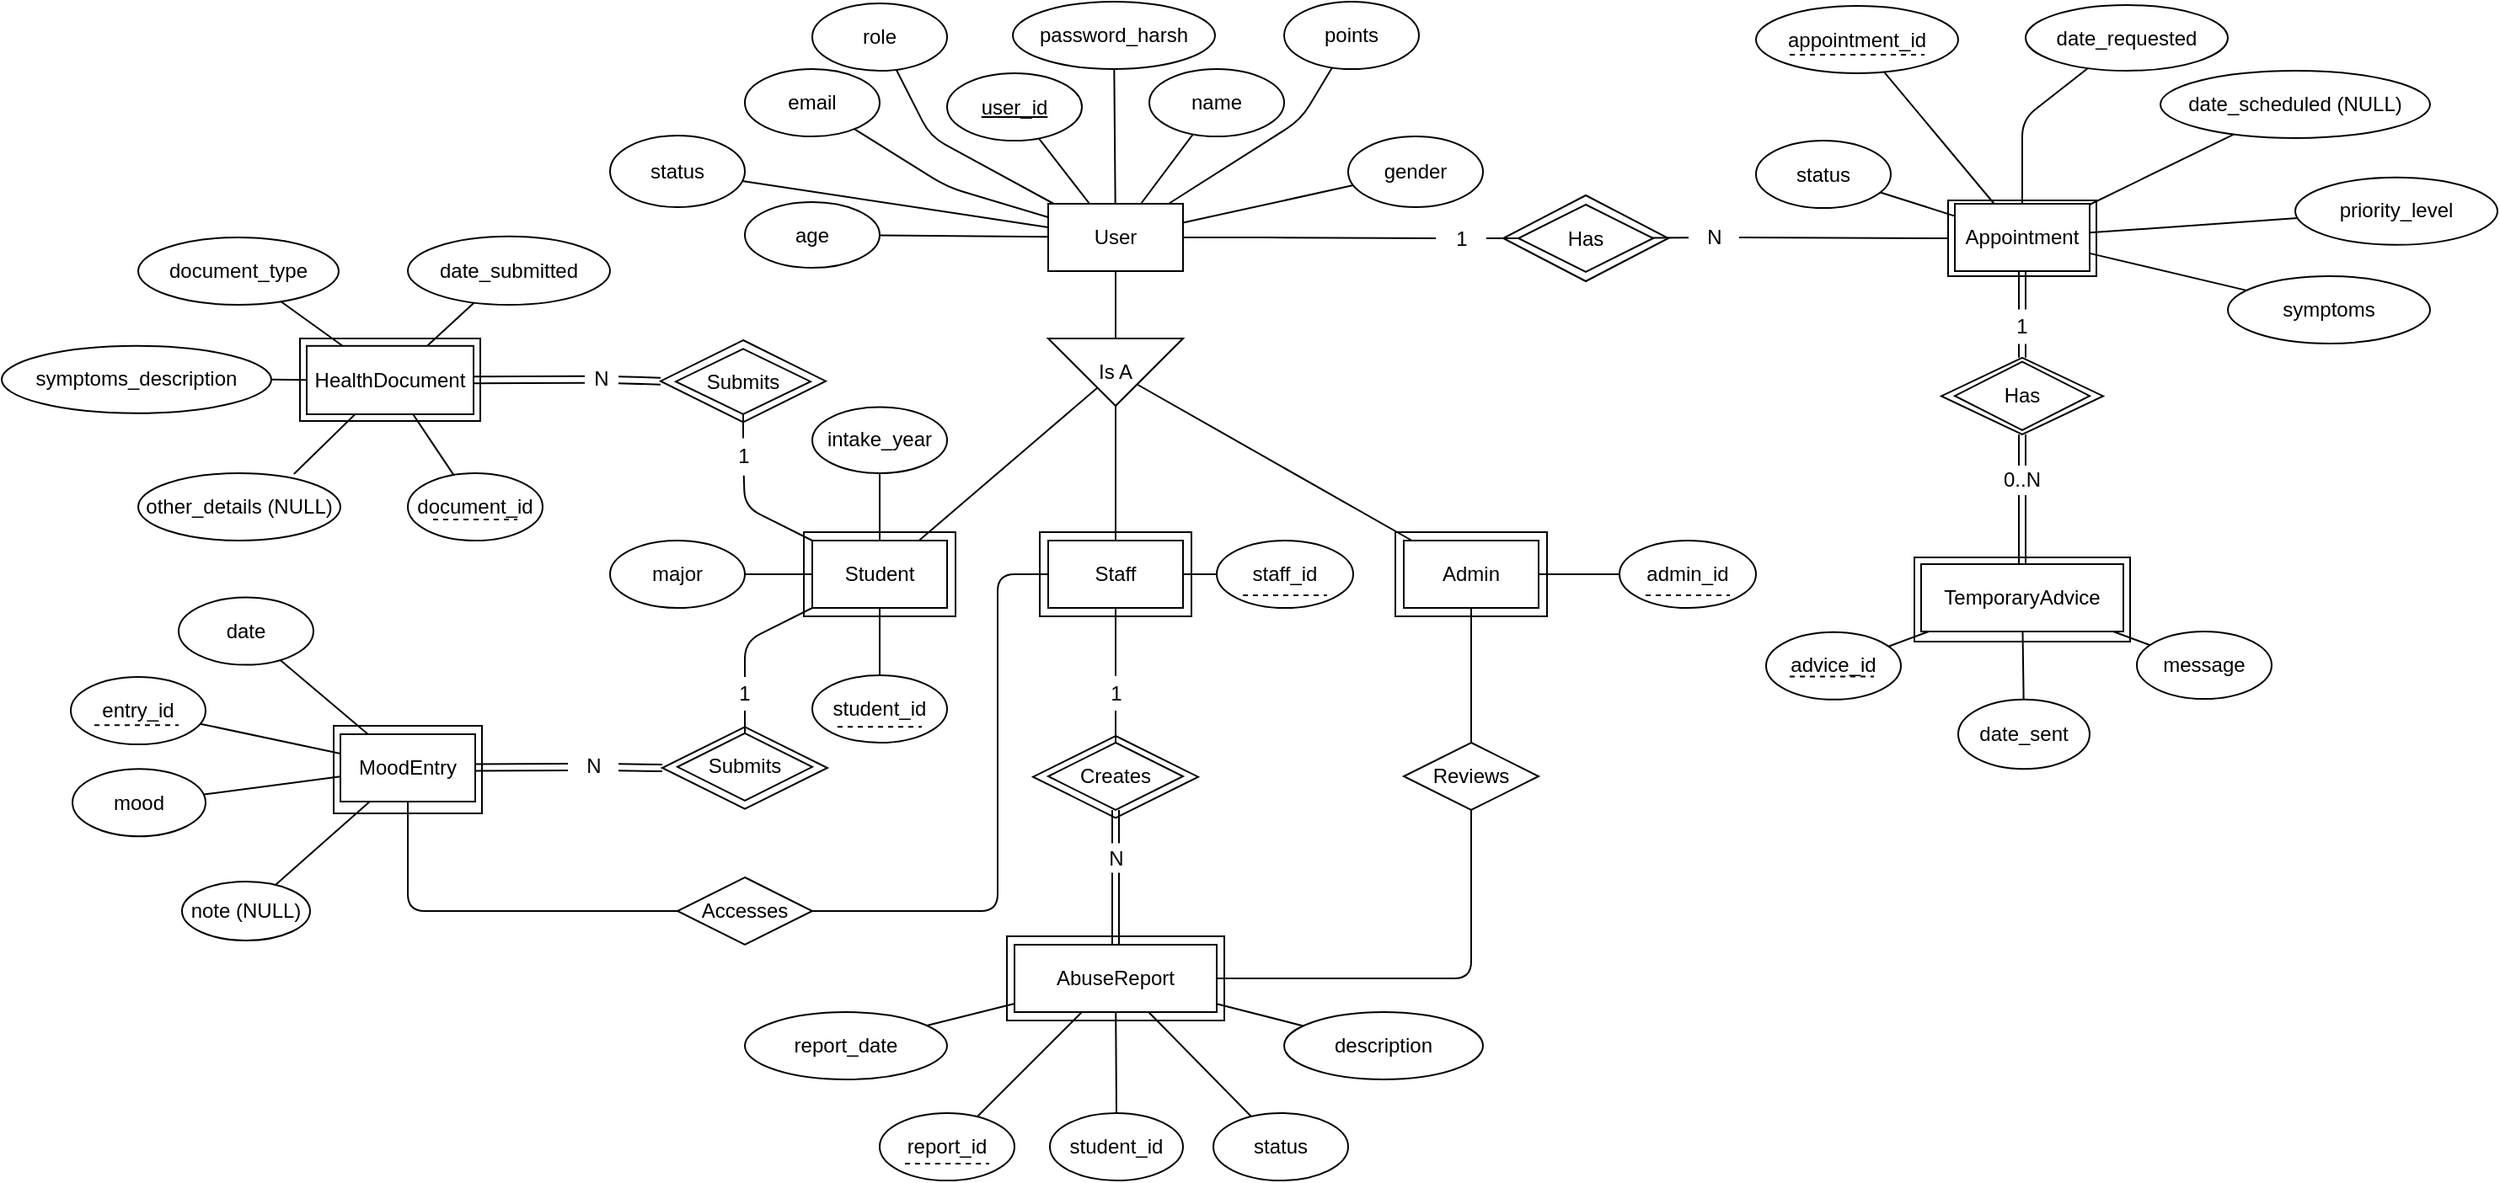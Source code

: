 <mxfile>
    <diagram id="xDIs4j-o2CHhra0XcPzP" name="Page-1">
        <mxGraphModel dx="1399" dy="563" grid="1" gridSize="10" guides="1" tooltips="1" connect="1" arrows="1" fold="1" page="1" pageScale="1" pageWidth="850" pageHeight="1100" math="0" shadow="0">
            <root>
                <mxCell id="0"/>
                <mxCell id="1" parent="0"/>
                <mxCell id="173" value="" style="rounded=0;whiteSpace=wrap;html=1;" parent="1" vertex="1">
                    <mxGeometry x="346" y="355" width="90" height="50" as="geometry"/>
                </mxCell>
                <mxCell id="172" value="" style="rounded=0;whiteSpace=wrap;html=1;" parent="1" vertex="1">
                    <mxGeometry x="135" y="355" width="90" height="50" as="geometry"/>
                </mxCell>
                <mxCell id="171" value="" style="rounded=0;whiteSpace=wrap;html=1;" parent="1" vertex="1">
                    <mxGeometry x="-5" y="355" width="90" height="50" as="geometry"/>
                </mxCell>
                <mxCell id="143" value="" style="rounded=0;whiteSpace=wrap;html=1;" parent="1" vertex="1">
                    <mxGeometry x="115.5" y="595" width="129" height="50" as="geometry"/>
                </mxCell>
                <mxCell id="141" style="edgeStyle=none;html=1;endArrow=none;endFill=0;" parent="1" source="139" target="126" edge="1">
                    <mxGeometry relative="1" as="geometry">
                        <mxPoint x="391" y="476" as="sourcePoint"/>
                    </mxGeometry>
                </mxCell>
                <mxCell id="142" style="edgeStyle=none;html=1;endArrow=none;endFill=0;" parent="1" source="139" target="7" edge="1">
                    <mxGeometry relative="1" as="geometry">
                        <Array as="points">
                            <mxPoint x="391" y="620"/>
                        </Array>
                        <mxPoint x="391" y="524" as="sourcePoint"/>
                    </mxGeometry>
                </mxCell>
                <mxCell id="138" value="" style="rounded=0;whiteSpace=wrap;html=1;" parent="1" vertex="1">
                    <mxGeometry x="654" y="370" width="128" height="50" as="geometry"/>
                </mxCell>
                <mxCell id="137" value="" style="rhombus;whiteSpace=wrap;html=1;" parent="1" vertex="1">
                    <mxGeometry x="670" y="251.4" width="96" height="45.6" as="geometry"/>
                </mxCell>
                <mxCell id="136" value="" style="rounded=0;whiteSpace=wrap;html=1;" parent="1" vertex="1">
                    <mxGeometry x="-284" y="470" width="88" height="52" as="geometry"/>
                </mxCell>
                <mxCell id="133" value="" style="rhombus;whiteSpace=wrap;html=1;" parent="1" vertex="1">
                    <mxGeometry x="-90" y="241" width="98" height="48.65" as="geometry"/>
                </mxCell>
                <mxCell id="132" value="" style="rhombus;whiteSpace=wrap;html=1;" parent="1" vertex="1">
                    <mxGeometry x="-89" y="470.67" width="98" height="48.65" as="geometry"/>
                </mxCell>
                <mxCell id="131" value="" style="rounded=0;whiteSpace=wrap;html=1;" parent="1" vertex="1">
                    <mxGeometry x="-304" y="240" width="107" height="49" as="geometry"/>
                </mxCell>
                <mxCell id="130" value="" style="rhombus;whiteSpace=wrap;html=1;" parent="1" vertex="1">
                    <mxGeometry x="131" y="476" width="98" height="48.65" as="geometry"/>
                </mxCell>
                <mxCell id="107" value="" style="rounded=0;whiteSpace=wrap;html=1;" parent="1" vertex="1">
                    <mxGeometry x="674" y="158" width="88" height="45" as="geometry"/>
                </mxCell>
                <mxCell id="109" value="" style="rhombus;whiteSpace=wrap;html=1;" parent="1" vertex="1">
                    <mxGeometry x="410" y="155" width="98" height="51" as="geometry"/>
                </mxCell>
                <mxCell id="13" style="edgeStyle=none;html=1;endArrow=none;endFill=0;" parent="1" source="2" target="8" edge="1">
                    <mxGeometry relative="1" as="geometry"/>
                </mxCell>
                <mxCell id="14" style="edgeStyle=none;html=1;endArrow=none;endFill=0;" parent="1" source="2" target="12" edge="1">
                    <mxGeometry relative="1" as="geometry">
                        <mxPoint x="180" y="160" as="sourcePoint"/>
                    </mxGeometry>
                </mxCell>
                <mxCell id="15" style="edgeStyle=none;html=1;endArrow=none;endFill=0;" parent="1" source="2" target="9" edge="1">
                    <mxGeometry relative="1" as="geometry">
                        <Array as="points">
                            <mxPoint x="80" y="150"/>
                        </Array>
                    </mxGeometry>
                </mxCell>
                <mxCell id="16" style="edgeStyle=none;html=1;endArrow=none;endFill=0;" parent="1" source="2" target="10" edge="1">
                    <mxGeometry relative="1" as="geometry"/>
                </mxCell>
                <mxCell id="17" style="edgeStyle=none;html=1;endArrow=none;endFill=0;" parent="1" source="2" target="11" edge="1">
                    <mxGeometry relative="1" as="geometry">
                        <Array as="points">
                            <mxPoint x="70" y="120"/>
                        </Array>
                    </mxGeometry>
                </mxCell>
                <mxCell id="19" style="edgeStyle=none;html=1;endArrow=none;endFill=0;" parent="1" source="2" target="18" edge="1">
                    <mxGeometry relative="1" as="geometry">
                        <Array as="points"/>
                    </mxGeometry>
                </mxCell>
                <mxCell id="22" style="edgeStyle=none;html=1;endArrow=none;endFill=0;" parent="1" source="2" target="21" edge="1">
                    <mxGeometry relative="1" as="geometry">
                        <Array as="points">
                            <mxPoint x="290" y="110"/>
                        </Array>
                    </mxGeometry>
                </mxCell>
                <mxCell id="71" style="edgeStyle=none;html=1;endArrow=none;endFill=0;" parent="1" source="72" target="70" edge="1">
                    <mxGeometry relative="1" as="geometry"/>
                </mxCell>
                <mxCell id="81" style="edgeStyle=none;html=1;endArrow=none;endFill=0;" parent="1" source="82" target="80" edge="1">
                    <mxGeometry relative="1" as="geometry"/>
                </mxCell>
                <mxCell id="91" style="edgeStyle=none;html=1;endArrow=none;endFill=0;entryX=0.5;entryY=0;entryDx=0;entryDy=0;shape=link;" parent="1" source="93" target="137" edge="1">
                    <mxGeometry relative="1" as="geometry">
                        <Array as="points"/>
                    </mxGeometry>
                </mxCell>
                <mxCell id="101" style="edgeStyle=none;html=1;endArrow=none;endFill=0;" parent="1" source="102" target="90" edge="1">
                    <mxGeometry relative="1" as="geometry">
                        <mxPoint x="355.254" y="690" as="sourcePoint"/>
                    </mxGeometry>
                </mxCell>
                <mxCell id="2" value="User" style="rounded=0;whiteSpace=wrap;html=1;" parent="1" vertex="1">
                    <mxGeometry x="140" y="160" width="80" height="40" as="geometry"/>
                </mxCell>
                <mxCell id="24" style="edgeStyle=none;html=1;endArrow=none;endFill=0;" parent="1" source="3" target="23" edge="1">
                    <mxGeometry relative="1" as="geometry"/>
                </mxCell>
                <mxCell id="28" style="edgeStyle=none;html=1;endArrow=none;endFill=0;" parent="1" source="3" target="27" edge="1">
                    <mxGeometry relative="1" as="geometry">
                        <Array as="points">
                            <mxPoint x="718" y="110"/>
                        </Array>
                    </mxGeometry>
                </mxCell>
                <mxCell id="31" style="edgeStyle=none;html=1;endArrow=none;endFill=0;" parent="1" source="3" target="30" edge="1">
                    <mxGeometry relative="1" as="geometry"/>
                </mxCell>
                <mxCell id="32" style="edgeStyle=none;html=1;endArrow=none;endFill=0;" parent="1" source="3" target="29" edge="1">
                    <mxGeometry relative="1" as="geometry"/>
                </mxCell>
                <mxCell id="34" style="edgeStyle=none;html=1;endArrow=none;endFill=0;" parent="1" source="3" target="33" edge="1">
                    <mxGeometry relative="1" as="geometry">
                        <Array as="points"/>
                    </mxGeometry>
                </mxCell>
                <mxCell id="36" style="edgeStyle=none;html=1;endArrow=none;endFill=0;" parent="1" source="3" target="35" edge="1">
                    <mxGeometry relative="1" as="geometry"/>
                </mxCell>
                <mxCell id="108" value="" style="edgeStyle=none;html=1;endArrow=none;endFill=0;exitX=0;exitY=0.5;exitDx=0;exitDy=0;" parent="1" source="107" target="74" edge="1">
                    <mxGeometry relative="1" as="geometry">
                        <mxPoint x="676" y="180" as="sourcePoint"/>
                    </mxGeometry>
                </mxCell>
                <mxCell id="3" value="Appointment" style="rounded=0;whiteSpace=wrap;html=1;" parent="1" vertex="1">
                    <mxGeometry x="678" y="160" width="80" height="40" as="geometry"/>
                </mxCell>
                <mxCell id="4" value="Mood&lt;span style=&quot;background-color: transparent;&quot;&gt;Entry&lt;/span&gt;" style="rounded=0;whiteSpace=wrap;html=1;" parent="1" vertex="1">
                    <mxGeometry x="-280" y="475.0" width="80" height="40" as="geometry"/>
                </mxCell>
                <mxCell id="47" style="edgeStyle=none;html=1;endArrow=none;endFill=0;" parent="1" source="5" target="46" edge="1">
                    <mxGeometry relative="1" as="geometry"/>
                </mxCell>
                <mxCell id="48" style="edgeStyle=none;html=1;endArrow=none;endFill=0;" parent="1" source="5" target="44" edge="1">
                    <mxGeometry relative="1" as="geometry">
                        <mxPoint x="-192.31" y="327.324" as="targetPoint"/>
                    </mxGeometry>
                </mxCell>
                <mxCell id="5" value="HealthDocument" style="rounded=0;whiteSpace=wrap;html=1;" parent="1" vertex="1">
                    <mxGeometry x="-300" y="244.4" width="99" height="40.6" as="geometry"/>
                </mxCell>
                <mxCell id="6" value="TemporaryAdvice" style="rounded=0;whiteSpace=wrap;html=1;" parent="1" vertex="1">
                    <mxGeometry x="658" y="374.0" width="120" height="40" as="geometry"/>
                </mxCell>
                <mxCell id="67" style="edgeStyle=none;html=1;endArrow=none;endFill=0;" parent="1" source="7" target="66" edge="1">
                    <mxGeometry relative="1" as="geometry"/>
                </mxCell>
                <mxCell id="7" value="AbuseReport" style="rounded=0;whiteSpace=wrap;html=1;" parent="1" vertex="1">
                    <mxGeometry x="120" y="600.0" width="120" height="40" as="geometry"/>
                </mxCell>
                <mxCell id="8" value="&lt;u&gt;user_id&lt;/u&gt;" style="ellipse;whiteSpace=wrap;html=1;" parent="1" vertex="1">
                    <mxGeometry x="80" y="82.5" width="80" height="40" as="geometry"/>
                </mxCell>
                <mxCell id="9" value="email" style="ellipse;whiteSpace=wrap;html=1;" parent="1" vertex="1">
                    <mxGeometry x="-40" y="80" width="80" height="40" as="geometry"/>
                </mxCell>
                <mxCell id="10" value="password_harsh" style="ellipse;whiteSpace=wrap;html=1;" parent="1" vertex="1">
                    <mxGeometry x="119" y="40" width="120" height="40" as="geometry"/>
                </mxCell>
                <mxCell id="11" value="role" style="ellipse;whiteSpace=wrap;html=1;" parent="1" vertex="1">
                    <mxGeometry y="41" width="80" height="40" as="geometry"/>
                </mxCell>
                <mxCell id="12" value="name" style="ellipse;whiteSpace=wrap;html=1;" parent="1" vertex="1">
                    <mxGeometry x="200" y="80" width="80" height="40" as="geometry"/>
                </mxCell>
                <mxCell id="18" value="status" style="ellipse;whiteSpace=wrap;html=1;" parent="1" vertex="1">
                    <mxGeometry x="-120" y="119.5" width="80" height="42.5" as="geometry"/>
                </mxCell>
                <mxCell id="21" value="points" style="ellipse;whiteSpace=wrap;html=1;" parent="1" vertex="1">
                    <mxGeometry x="280" y="40" width="80" height="40" as="geometry"/>
                </mxCell>
                <mxCell id="23" value="appointment_id" style="ellipse;whiteSpace=wrap;html=1;" parent="1" vertex="1">
                    <mxGeometry x="560" y="42.5" width="120" height="40" as="geometry"/>
                </mxCell>
                <mxCell id="25" value="" style="endArrow=none;dashed=1;html=1;" parent="1" edge="1">
                    <mxGeometry width="50" height="50" relative="1" as="geometry">
                        <mxPoint x="580" y="71.5" as="sourcePoint"/>
                        <mxPoint x="660" y="71.5" as="targetPoint"/>
                    </mxGeometry>
                </mxCell>
                <mxCell id="27" value="date_requested" style="ellipse;whiteSpace=wrap;html=1;" parent="1" vertex="1">
                    <mxGeometry x="720" y="42" width="120" height="39" as="geometry"/>
                </mxCell>
                <mxCell id="29" value="date_scheduled (NULL)" style="ellipse;whiteSpace=wrap;html=1;" parent="1" vertex="1">
                    <mxGeometry x="800" y="81" width="160" height="40" as="geometry"/>
                </mxCell>
                <mxCell id="30" value="symptoms" style="ellipse;whiteSpace=wrap;html=1;" parent="1" vertex="1">
                    <mxGeometry x="840" y="203" width="120" height="40" as="geometry"/>
                </mxCell>
                <mxCell id="33" value="priority_level" style="ellipse;whiteSpace=wrap;html=1;" parent="1" vertex="1">
                    <mxGeometry x="880" y="144.4" width="120" height="40" as="geometry"/>
                </mxCell>
                <mxCell id="35" value="status" style="ellipse;whiteSpace=wrap;html=1;" parent="1" vertex="1">
                    <mxGeometry x="560" y="122.5" width="80" height="40" as="geometry"/>
                </mxCell>
                <mxCell id="38" value="" style="edgeStyle=none;html=1;endArrow=none;endFill=0;" parent="1" source="37" target="4" edge="1">
                    <mxGeometry relative="1" as="geometry"/>
                </mxCell>
                <mxCell id="37" value="entry_id" style="ellipse;whiteSpace=wrap;html=1;" parent="1" vertex="1">
                    <mxGeometry x="-440" y="441.0" width="80" height="40" as="geometry"/>
                </mxCell>
                <mxCell id="40" value="" style="edgeStyle=none;html=1;endArrow=none;endFill=0;" parent="1" source="39" target="4" edge="1">
                    <mxGeometry relative="1" as="geometry">
                        <mxPoint x="-225.701" y="433.803" as="sourcePoint"/>
                    </mxGeometry>
                </mxCell>
                <mxCell id="39" value="date" style="ellipse;whiteSpace=wrap;html=1;" parent="1" vertex="1">
                    <mxGeometry x="-376" y="393.8" width="80" height="40" as="geometry"/>
                </mxCell>
                <mxCell id="42" style="edgeStyle=none;html=1;endArrow=none;endFill=0;" parent="1" source="41" target="4" edge="1">
                    <mxGeometry relative="1" as="geometry"/>
                </mxCell>
                <mxCell id="41" value="mood" style="ellipse;whiteSpace=wrap;html=1;" parent="1" vertex="1">
                    <mxGeometry x="-439" y="495.6" width="79" height="40" as="geometry"/>
                </mxCell>
                <mxCell id="43" value="" style="endArrow=none;dashed=1;html=1;" parent="1" edge="1">
                    <mxGeometry width="50" height="50" relative="1" as="geometry">
                        <mxPoint x="-426" y="469.67" as="sourcePoint"/>
                        <mxPoint x="-376" y="469.67" as="targetPoint"/>
                    </mxGeometry>
                </mxCell>
                <mxCell id="44" value="document_id" style="ellipse;whiteSpace=wrap;html=1;" parent="1" vertex="1">
                    <mxGeometry x="-240" y="320" width="80" height="40" as="geometry"/>
                </mxCell>
                <mxCell id="45" value="" style="endArrow=none;dashed=1;html=1;" parent="1" edge="1">
                    <mxGeometry width="50" height="50" relative="1" as="geometry">
                        <mxPoint x="-225" y="347.5" as="sourcePoint"/>
                        <mxPoint x="-175" y="347.5" as="targetPoint"/>
                        <Array as="points">
                            <mxPoint x="-175" y="347.5"/>
                        </Array>
                    </mxGeometry>
                </mxCell>
                <mxCell id="46" value="date_submitted" style="ellipse;whiteSpace=wrap;html=1;" parent="1" vertex="1">
                    <mxGeometry x="-240" y="179.4" width="120" height="40.6" as="geometry"/>
                </mxCell>
                <mxCell id="50" style="edgeStyle=none;html=1;endArrow=none;endFill=0;" parent="1" source="49" target="5" edge="1">
                    <mxGeometry relative="1" as="geometry"/>
                </mxCell>
                <mxCell id="49" value="symptoms_description" style="ellipse;whiteSpace=wrap;html=1;" parent="1" vertex="1">
                    <mxGeometry x="-481" y="244.4" width="160" height="40" as="geometry"/>
                </mxCell>
                <mxCell id="52" style="edgeStyle=none;html=1;endArrow=none;endFill=0;exitX=0.77;exitY=0.012;exitDx=0;exitDy=0;exitPerimeter=0;" parent="1" source="51" target="5" edge="1">
                    <mxGeometry relative="1" as="geometry">
                        <mxPoint x="-271.459" y="326.577" as="sourcePoint"/>
                    </mxGeometry>
                </mxCell>
                <mxCell id="51" value="other_details (NULL)" style="ellipse;whiteSpace=wrap;html=1;" parent="1" vertex="1">
                    <mxGeometry x="-400" y="320" width="120" height="40" as="geometry"/>
                </mxCell>
                <mxCell id="55" style="edgeStyle=none;html=1;endArrow=none;endFill=0;" parent="1" source="53" target="6" edge="1">
                    <mxGeometry relative="1" as="geometry"/>
                </mxCell>
                <mxCell id="53" value="advice_id" style="ellipse;whiteSpace=wrap;html=1;" parent="1" vertex="1">
                    <mxGeometry x="566" y="414.4" width="80" height="40" as="geometry"/>
                </mxCell>
                <mxCell id="54" value="" style="endArrow=none;dashed=1;html=1;" parent="1" edge="1">
                    <mxGeometry width="50" height="50" relative="1" as="geometry">
                        <mxPoint x="580" y="440.77" as="sourcePoint"/>
                        <mxPoint x="630" y="440.77" as="targetPoint"/>
                    </mxGeometry>
                </mxCell>
                <mxCell id="59" style="edgeStyle=none;html=1;endArrow=none;endFill=0;" parent="1" source="58" target="6" edge="1">
                    <mxGeometry relative="1" as="geometry"/>
                </mxCell>
                <mxCell id="58" value="message" style="ellipse;whiteSpace=wrap;html=1;" parent="1" vertex="1">
                    <mxGeometry x="786" y="414.0" width="80" height="40" as="geometry"/>
                </mxCell>
                <mxCell id="61" style="edgeStyle=none;html=1;endArrow=none;endFill=0;" parent="1" source="60" target="6" edge="1">
                    <mxGeometry relative="1" as="geometry"/>
                </mxCell>
                <mxCell id="60" value="date_sent" style="ellipse;whiteSpace=wrap;html=1;" parent="1" vertex="1">
                    <mxGeometry x="680" y="454.4" width="78" height="41.2" as="geometry"/>
                </mxCell>
                <mxCell id="63" style="edgeStyle=none;html=1;endArrow=none;endFill=0;" parent="1" source="62" target="7" edge="1">
                    <mxGeometry relative="1" as="geometry"/>
                </mxCell>
                <mxCell id="62" value="report_id" style="ellipse;whiteSpace=wrap;html=1;" parent="1" vertex="1">
                    <mxGeometry x="40" y="700.0" width="80" height="40" as="geometry"/>
                </mxCell>
                <mxCell id="65" style="edgeStyle=none;html=1;endArrow=none;endFill=0;" parent="1" source="64" target="7" edge="1">
                    <mxGeometry relative="1" as="geometry"/>
                </mxCell>
                <mxCell id="64" value="description" style="ellipse;whiteSpace=wrap;html=1;" parent="1" vertex="1">
                    <mxGeometry x="280" y="640.0" width="118" height="40" as="geometry"/>
                </mxCell>
                <mxCell id="66" value="report_date" style="ellipse;whiteSpace=wrap;html=1;" parent="1" vertex="1">
                    <mxGeometry x="-40" y="640.0" width="120" height="40" as="geometry"/>
                </mxCell>
                <mxCell id="69" style="edgeStyle=none;html=1;endArrow=none;endFill=0;" parent="1" source="68" target="7" edge="1">
                    <mxGeometry relative="1" as="geometry"/>
                </mxCell>
                <mxCell id="68" value="status" style="ellipse;whiteSpace=wrap;html=1;" parent="1" vertex="1">
                    <mxGeometry x="238" y="700.0" width="80" height="40" as="geometry"/>
                </mxCell>
                <mxCell id="70" value="Has" style="rhombus;whiteSpace=wrap;html=1;" parent="1" vertex="1">
                    <mxGeometry x="419" y="160.5" width="80" height="40" as="geometry"/>
                </mxCell>
                <mxCell id="77" style="edgeStyle=none;html=1;endArrow=none;endFill=0;shape=link;" parent="1" source="79" target="4" edge="1">
                    <mxGeometry relative="1" as="geometry"/>
                </mxCell>
                <mxCell id="117" value="" style="edgeStyle=none;html=1;endArrow=none;endFill=0;shape=link;exitX=0;exitY=0.5;exitDx=0;exitDy=0;" parent="1" source="132" target="79" edge="1">
                    <mxGeometry relative="1" as="geometry"/>
                </mxCell>
                <mxCell id="75" value="Submits" style="rhombus;whiteSpace=wrap;html=1;" parent="1" vertex="1">
                    <mxGeometry x="-80" y="474.4" width="80" height="40" as="geometry"/>
                </mxCell>
                <mxCell id="83" style="edgeStyle=none;html=1;endArrow=none;endFill=0;shape=link;" parent="1" source="99" target="5" edge="1">
                    <mxGeometry relative="1" as="geometry">
                        <Array as="points"/>
                    </mxGeometry>
                </mxCell>
                <mxCell id="80" value="Submits" style="rhombus;whiteSpace=wrap;html=1;" parent="1" vertex="1">
                    <mxGeometry x="-81" y="246.2" width="80" height="38.8" as="geometry"/>
                </mxCell>
                <mxCell id="84" value="" style="edgeStyle=none;html=1;endArrow=none;endFill=0;" parent="1" source="70" target="74" edge="1">
                    <mxGeometry relative="1" as="geometry">
                        <mxPoint x="424.216" y="223.108" as="sourcePoint"/>
                        <mxPoint x="572" y="164.5" as="targetPoint"/>
                    </mxGeometry>
                </mxCell>
                <mxCell id="74" value="N" style="text;html=1;align=center;verticalAlign=middle;resizable=0;points=[];autosize=1;strokeColor=none;fillColor=none;" parent="1" vertex="1">
                    <mxGeometry x="520" y="165" width="30" height="30" as="geometry"/>
                </mxCell>
                <mxCell id="85" value="" style="edgeStyle=none;html=1;endArrow=none;endFill=0;" parent="1" source="2" target="72" edge="1">
                    <mxGeometry relative="1" as="geometry">
                        <mxPoint x="200" y="180" as="sourcePoint"/>
                        <mxPoint x="320" y="180" as="targetPoint"/>
                        <Array as="points">
                            <mxPoint x="260" y="180"/>
                        </Array>
                    </mxGeometry>
                </mxCell>
                <mxCell id="72" value="1" style="text;html=1;align=center;verticalAlign=middle;resizable=0;points=[];autosize=1;strokeColor=none;fillColor=none;" parent="1" vertex="1">
                    <mxGeometry x="370" y="165.5" width="30" height="30" as="geometry"/>
                </mxCell>
                <mxCell id="79" value="N" style="text;html=1;align=center;verticalAlign=middle;resizable=0;points=[];autosize=1;strokeColor=none;fillColor=none;" parent="1" vertex="1">
                    <mxGeometry x="-145" y="479.4" width="30" height="30" as="geometry"/>
                </mxCell>
                <mxCell id="124" value="" style="edgeStyle=none;html=1;endArrow=none;endFill=0;" parent="1" source="82" target="114" edge="1">
                    <mxGeometry relative="1" as="geometry">
                        <Array as="points">
                            <mxPoint x="-40" y="340"/>
                        </Array>
                    </mxGeometry>
                </mxCell>
                <mxCell id="82" value="1" style="text;html=1;align=center;verticalAlign=middle;whiteSpace=wrap;rounded=0;" parent="1" vertex="1">
                    <mxGeometry x="-48.5" y="299.2" width="15" height="22.2" as="geometry"/>
                </mxCell>
                <mxCell id="92" style="edgeStyle=none;html=1;endArrow=none;endFill=0;shape=link;" parent="1" source="97" target="6" edge="1">
                    <mxGeometry relative="1" as="geometry">
                        <mxPoint x="718" y="358.5" as="sourcePoint"/>
                        <Array as="points"/>
                    </mxGeometry>
                </mxCell>
                <mxCell id="89" value="Has" style="rhombus;whiteSpace=wrap;html=1;" parent="1" vertex="1">
                    <mxGeometry x="678" y="253.8" width="80" height="40.6" as="geometry"/>
                </mxCell>
                <mxCell id="104" style="edgeStyle=none;html=1;exitX=0.5;exitY=1;exitDx=0;exitDy=0;endArrow=none;endFill=0;shape=link;" parent="1" source="105" target="7" edge="1">
                    <mxGeometry relative="1" as="geometry">
                        <Array as="points"/>
                    </mxGeometry>
                </mxCell>
                <mxCell id="90" value="Creates" style="rhombus;whiteSpace=wrap;html=1;" parent="1" vertex="1">
                    <mxGeometry x="140" y="480.0" width="80" height="40" as="geometry"/>
                </mxCell>
                <mxCell id="96" value="" style="edgeStyle=none;html=1;endArrow=none;endFill=0;shape=link;" parent="1" source="3" target="93" edge="1">
                    <mxGeometry relative="1" as="geometry">
                        <mxPoint x="296" y="173" as="sourcePoint"/>
                        <mxPoint x="392" y="484" as="targetPoint"/>
                        <Array as="points"/>
                    </mxGeometry>
                </mxCell>
                <mxCell id="93" value="1" style="text;html=1;align=center;verticalAlign=middle;whiteSpace=wrap;rounded=0;" parent="1" vertex="1">
                    <mxGeometry x="708" y="222.7" width="20" height="20.6" as="geometry"/>
                </mxCell>
                <mxCell id="98" value="" style="edgeStyle=none;html=1;endArrow=none;endFill=0;shape=link;exitX=0.5;exitY=1;exitDx=0;exitDy=0;" parent="1" source="137" target="97" edge="1">
                    <mxGeometry relative="1" as="geometry">
                        <mxPoint x="719" y="303" as="sourcePoint"/>
                        <mxPoint x="914" y="630.2" as="targetPoint"/>
                        <Array as="points"/>
                    </mxGeometry>
                </mxCell>
                <mxCell id="97" value="0..N" style="text;html=1;align=center;verticalAlign=middle;whiteSpace=wrap;rounded=0;" parent="1" vertex="1">
                    <mxGeometry x="708" y="315.5" width="20" height="17.5" as="geometry"/>
                </mxCell>
                <mxCell id="100" value="" style="edgeStyle=none;html=1;endArrow=none;endFill=0;shape=link;exitX=0;exitY=0.5;exitDx=0;exitDy=0;" parent="1" source="133" target="99" edge="1">
                    <mxGeometry relative="1" as="geometry">
                        <mxPoint x="189" y="-195" as="sourcePoint"/>
                        <mxPoint x="361" y="-133" as="targetPoint"/>
                        <Array as="points"/>
                    </mxGeometry>
                </mxCell>
                <mxCell id="99" value="N" style="text;html=1;align=center;verticalAlign=middle;whiteSpace=wrap;rounded=0;" parent="1" vertex="1">
                    <mxGeometry x="-135" y="254.4" width="20" height="20" as="geometry"/>
                </mxCell>
                <mxCell id="103" value="" style="edgeStyle=none;html=1;endArrow=none;endFill=0;" parent="1" source="121" target="102" edge="1">
                    <mxGeometry relative="1" as="geometry">
                        <mxPoint x="280" y="390" as="sourcePoint"/>
                        <mxPoint x="429" y="514" as="targetPoint"/>
                    </mxGeometry>
                </mxCell>
                <mxCell id="102" value="1" style="text;html=1;align=center;verticalAlign=middle;whiteSpace=wrap;rounded=0;" parent="1" vertex="1">
                    <mxGeometry x="172.5" y="440.4" width="15" height="20.6" as="geometry"/>
                </mxCell>
                <mxCell id="106" value="" style="edgeStyle=none;html=1;endArrow=none;endFill=0;shape=link;" parent="1" source="90" target="105" edge="1">
                    <mxGeometry relative="1" as="geometry">
                        <mxPoint x="340" y="758.4" as="sourcePoint"/>
                        <mxPoint x="420" y="869.4" as="targetPoint"/>
                        <Array as="points"/>
                    </mxGeometry>
                </mxCell>
                <mxCell id="105" value="N" style="text;html=1;align=center;verticalAlign=middle;whiteSpace=wrap;rounded=0;" parent="1" vertex="1">
                    <mxGeometry x="172.5" y="539.8" width="15" height="17.5" as="geometry"/>
                </mxCell>
                <mxCell id="113" style="edgeStyle=none;html=1;exitX=0;exitY=0.5;exitDx=0;exitDy=0;endArrow=none;endFill=0;" parent="1" source="112" target="2" edge="1">
                    <mxGeometry relative="1" as="geometry"/>
                </mxCell>
                <mxCell id="115" style="edgeStyle=none;html=1;endArrow=none;endFill=0;" parent="1" source="112" target="114" edge="1">
                    <mxGeometry relative="1" as="geometry"/>
                </mxCell>
                <mxCell id="122" style="edgeStyle=none;html=1;exitX=1;exitY=0.5;exitDx=0;exitDy=0;endArrow=none;endFill=0;" parent="1" source="112" target="121" edge="1">
                    <mxGeometry relative="1" as="geometry"/>
                </mxCell>
                <mxCell id="128" style="edgeStyle=none;html=1;endArrow=none;endFill=0;" parent="1" source="112" target="126" edge="1">
                    <mxGeometry relative="1" as="geometry"/>
                </mxCell>
                <mxCell id="112" value="Is A" style="triangle;whiteSpace=wrap;html=1;rotation=90;horizontal=0;" parent="1" vertex="1">
                    <mxGeometry x="160" y="220" width="40" height="80" as="geometry"/>
                </mxCell>
                <mxCell id="120" style="edgeStyle=none;html=1;endArrow=none;endFill=0;" parent="1" source="135" target="75" edge="1">
                    <mxGeometry relative="1" as="geometry">
                        <Array as="points"/>
                        <mxPoint x="-40" y="464" as="sourcePoint"/>
                    </mxGeometry>
                </mxCell>
                <mxCell id="147" style="edgeStyle=none;html=1;endArrow=none;endFill=0;" parent="1" source="114" target="146" edge="1">
                    <mxGeometry relative="1" as="geometry"/>
                </mxCell>
                <mxCell id="114" value="Student" style="rounded=0;whiteSpace=wrap;html=1;" parent="1" vertex="1">
                    <mxGeometry y="360" width="80" height="40" as="geometry"/>
                </mxCell>
                <mxCell id="158" style="edgeStyle=none;html=1;endArrow=none;endFill=0;" parent="1" source="121" target="157" edge="1">
                    <mxGeometry relative="1" as="geometry">
                        <Array as="points">
                            <mxPoint x="110" y="380"/>
                            <mxPoint x="110" y="580"/>
                        </Array>
                    </mxGeometry>
                </mxCell>
                <mxCell id="121" value="Staff" style="rounded=0;whiteSpace=wrap;html=1;" parent="1" vertex="1">
                    <mxGeometry x="140" y="360" width="80" height="40" as="geometry"/>
                </mxCell>
                <mxCell id="126" value="Admin" style="rounded=0;whiteSpace=wrap;html=1;" parent="1" vertex="1">
                    <mxGeometry x="351" y="360" width="80" height="40" as="geometry"/>
                </mxCell>
                <mxCell id="134" value="" style="edgeStyle=none;html=1;endArrow=none;endFill=0;" parent="1" source="114" target="135" edge="1">
                    <mxGeometry relative="1" as="geometry">
                        <mxPoint y="400" as="sourcePoint"/>
                        <mxPoint x="-40" y="460" as="targetPoint"/>
                        <Array as="points">
                            <mxPoint x="-40" y="420"/>
                        </Array>
                    </mxGeometry>
                </mxCell>
                <mxCell id="135" value="1" style="text;html=1;align=center;verticalAlign=middle;whiteSpace=wrap;rounded=0;" parent="1" vertex="1">
                    <mxGeometry x="-50" y="441" width="20" height="20" as="geometry"/>
                </mxCell>
                <mxCell id="139" value="Reviews" style="rhombus;whiteSpace=wrap;html=1;" parent="1" vertex="1">
                    <mxGeometry x="351" y="480" width="80" height="40" as="geometry"/>
                </mxCell>
                <mxCell id="145" value="" style="endArrow=none;dashed=1;html=1;" parent="1" edge="1">
                    <mxGeometry width="50" height="50" relative="1" as="geometry">
                        <mxPoint x="55" y="730" as="sourcePoint"/>
                        <mxPoint x="105" y="730" as="targetPoint"/>
                    </mxGeometry>
                </mxCell>
                <mxCell id="146" value="student_id" style="ellipse;whiteSpace=wrap;html=1;" parent="1" vertex="1">
                    <mxGeometry y="440" width="80" height="40" as="geometry"/>
                </mxCell>
                <mxCell id="150" style="edgeStyle=none;html=1;endArrow=none;endFill=0;" parent="1" source="149" target="114" edge="1">
                    <mxGeometry relative="1" as="geometry"/>
                </mxCell>
                <mxCell id="149" value="intake_year" style="ellipse;whiteSpace=wrap;html=1;" parent="1" vertex="1">
                    <mxGeometry y="280.8" width="80" height="39.2" as="geometry"/>
                </mxCell>
                <mxCell id="152" style="edgeStyle=none;html=1;endArrow=none;endFill=0;" parent="1" source="151" target="114" edge="1">
                    <mxGeometry relative="1" as="geometry"/>
                </mxCell>
                <mxCell id="151" value="major" style="ellipse;whiteSpace=wrap;html=1;" parent="1" vertex="1">
                    <mxGeometry x="-120" y="360" width="80" height="40" as="geometry"/>
                </mxCell>
                <mxCell id="154" style="edgeStyle=none;html=1;endArrow=none;endFill=0;" parent="1" source="153" target="2" edge="1">
                    <mxGeometry relative="1" as="geometry"/>
                </mxCell>
                <mxCell id="153" value="gender" style="ellipse;whiteSpace=wrap;html=1;" parent="1" vertex="1">
                    <mxGeometry x="318" y="120" width="80" height="42" as="geometry"/>
                </mxCell>
                <mxCell id="156" style="edgeStyle=none;html=1;endArrow=none;endFill=0;" parent="1" source="155" target="2" edge="1">
                    <mxGeometry relative="1" as="geometry"/>
                </mxCell>
                <mxCell id="155" value="age" style="ellipse;whiteSpace=wrap;html=1;" parent="1" vertex="1">
                    <mxGeometry x="-40" y="159" width="80" height="39" as="geometry"/>
                </mxCell>
                <mxCell id="157" value="Accesses" style="rhombus;whiteSpace=wrap;html=1;" parent="1" vertex="1">
                    <mxGeometry x="-80" y="560" width="80" height="40" as="geometry"/>
                </mxCell>
                <mxCell id="159" style="edgeStyle=none;html=1;endArrow=none;endFill=0;" parent="1" source="157" target="4" edge="1">
                    <mxGeometry relative="1" as="geometry">
                        <Array as="points">
                            <mxPoint x="-240" y="580"/>
                        </Array>
                    </mxGeometry>
                </mxCell>
                <mxCell id="162" style="edgeStyle=none;html=1;endArrow=none;endFill=0;" parent="1" source="160" target="126" edge="1">
                    <mxGeometry relative="1" as="geometry"/>
                </mxCell>
                <mxCell id="160" value="admin_id" style="ellipse;whiteSpace=wrap;html=1;" parent="1" vertex="1">
                    <mxGeometry x="479" y="360" width="81" height="40" as="geometry"/>
                </mxCell>
                <mxCell id="163" value="" style="endArrow=none;dashed=1;html=1;" parent="1" edge="1">
                    <mxGeometry width="50" height="50" relative="1" as="geometry">
                        <mxPoint x="494.5" y="392.55" as="sourcePoint"/>
                        <mxPoint x="544.5" y="392.55" as="targetPoint"/>
                    </mxGeometry>
                </mxCell>
                <mxCell id="168" style="edgeStyle=none;html=1;endArrow=none;endFill=0;" parent="1" source="165" target="121" edge="1">
                    <mxGeometry relative="1" as="geometry"/>
                </mxCell>
                <mxCell id="165" value="staff_id" style="ellipse;whiteSpace=wrap;html=1;" parent="1" vertex="1">
                    <mxGeometry x="240" y="360" width="81" height="40" as="geometry"/>
                </mxCell>
                <mxCell id="166" value="" style="endArrow=none;dashed=1;html=1;" parent="1" edge="1">
                    <mxGeometry width="50" height="50" relative="1" as="geometry">
                        <mxPoint x="255.5" y="392.55" as="sourcePoint"/>
                        <mxPoint x="305.5" y="392.55" as="targetPoint"/>
                    </mxGeometry>
                </mxCell>
                <mxCell id="170" value="" style="endArrow=none;dashed=1;html=1;" parent="1" edge="1">
                    <mxGeometry width="50" height="50" relative="1" as="geometry">
                        <mxPoint x="15" y="470.67" as="sourcePoint"/>
                        <mxPoint x="65" y="470.67" as="targetPoint"/>
                    </mxGeometry>
                </mxCell>
                <mxCell id="175" value="note (NULL)" style="ellipse;whiteSpace=wrap;html=1;" vertex="1" parent="1">
                    <mxGeometry x="-374" y="562.5" width="76" height="35" as="geometry"/>
                </mxCell>
                <mxCell id="176" style="edgeStyle=none;html=1;endArrow=none;endFill=0;" edge="1" parent="1" source="175" target="4">
                    <mxGeometry relative="1" as="geometry"/>
                </mxCell>
                <mxCell id="178" style="edgeStyle=none;html=1;endArrow=none;endFill=0;" edge="1" parent="1" source="177" target="5">
                    <mxGeometry relative="1" as="geometry"/>
                </mxCell>
                <mxCell id="177" value="document_type" style="ellipse;whiteSpace=wrap;html=1;" vertex="1" parent="1">
                    <mxGeometry x="-400" y="180" width="119" height="40" as="geometry"/>
                </mxCell>
                <mxCell id="180" style="edgeStyle=none;html=1;endArrow=none;endFill=0;" edge="1" parent="1" source="179" target="7">
                    <mxGeometry relative="1" as="geometry"/>
                </mxCell>
                <mxCell id="179" value="student_id" style="ellipse;whiteSpace=wrap;html=1;" vertex="1" parent="1">
                    <mxGeometry x="141" y="700" width="79" height="40" as="geometry"/>
                </mxCell>
            </root>
        </mxGraphModel>
    </diagram>
</mxfile>